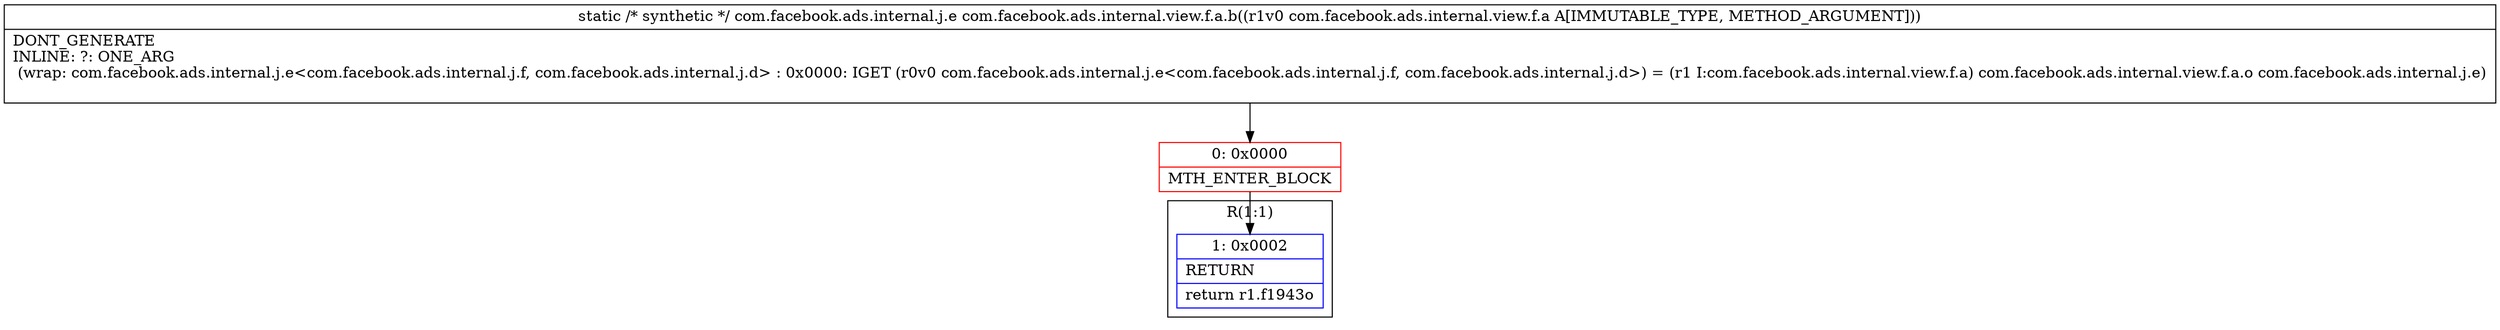 digraph "CFG forcom.facebook.ads.internal.view.f.a.b(Lcom\/facebook\/ads\/internal\/view\/f\/a;)Lcom\/facebook\/ads\/internal\/j\/e;" {
subgraph cluster_Region_1632735462 {
label = "R(1:1)";
node [shape=record,color=blue];
Node_1 [shape=record,label="{1\:\ 0x0002|RETURN\l|return r1.f1943o\l}"];
}
Node_0 [shape=record,color=red,label="{0\:\ 0x0000|MTH_ENTER_BLOCK\l}"];
MethodNode[shape=record,label="{static \/* synthetic *\/ com.facebook.ads.internal.j.e com.facebook.ads.internal.view.f.a.b((r1v0 com.facebook.ads.internal.view.f.a A[IMMUTABLE_TYPE, METHOD_ARGUMENT]))  | DONT_GENERATE\lINLINE: ?: ONE_ARG  \l  (wrap: com.facebook.ads.internal.j.e\<com.facebook.ads.internal.j.f, com.facebook.ads.internal.j.d\> : 0x0000: IGET  (r0v0 com.facebook.ads.internal.j.e\<com.facebook.ads.internal.j.f, com.facebook.ads.internal.j.d\>) = (r1 I:com.facebook.ads.internal.view.f.a) com.facebook.ads.internal.view.f.a.o com.facebook.ads.internal.j.e)\l\l}"];
MethodNode -> Node_0;
Node_0 -> Node_1;
}

